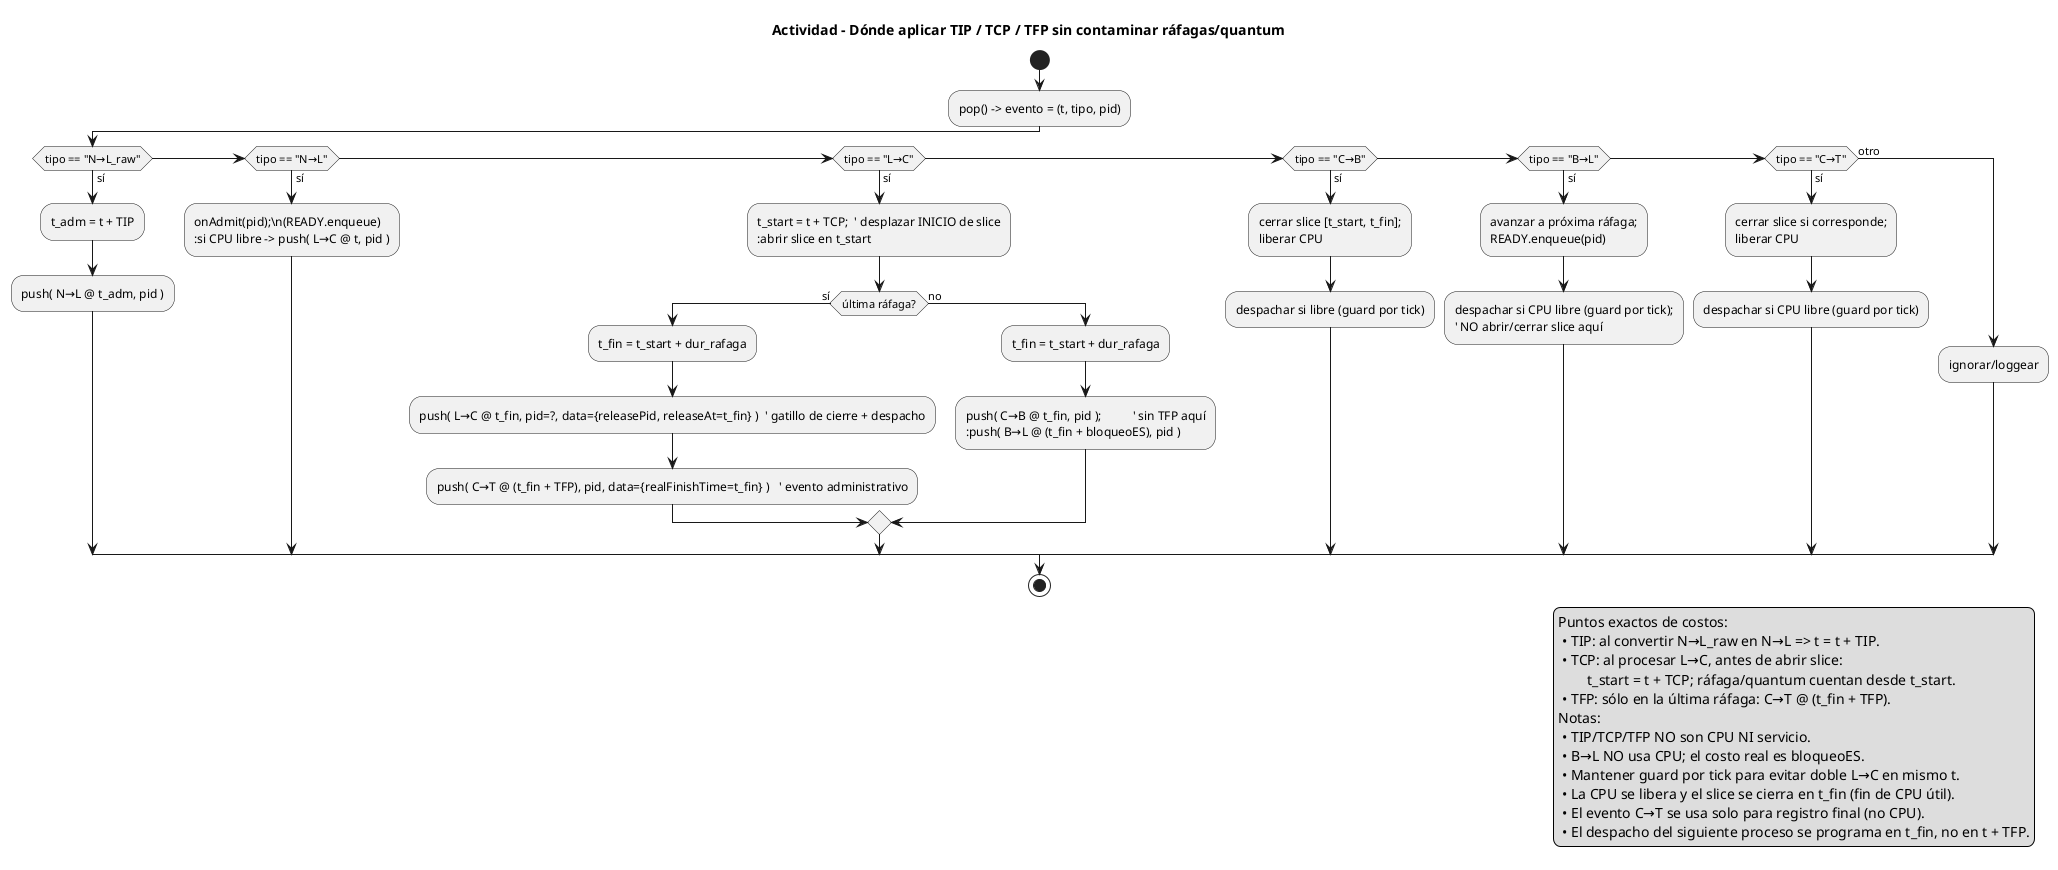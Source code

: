 @startuml 05-actividad-costos
title Actividad – Dónde aplicar TIP / TCP / TFP sin contaminar ráfagas/quantum

start
:pop() -> evento = (t, tipo, pid);

if (tipo == "N→L_raw") then (sí)
  :t_adm = t + TIP;
  :push( N→L @ t_adm, pid );
elseif (tipo == "N→L") then (sí)
  :onAdmit(pid);\n(READY.enqueue)
  :si CPU libre -> push( L→C @ t, pid );
elseif (tipo == "L→C") then (sí)
  :t_start = t + TCP;  ' desplazar INICIO de slice
  :abrir slice en t_start;
  if (última ráfaga?) then (sí)
    :t_fin = t_start + dur_rafaga;
    :push( L→C @ t_fin, pid=?, data={releasePid, releaseAt=t_fin} )  ' gatillo de cierre + despacho;
    :push( C→T @ (t_fin + TFP), pid, data={realFinishTime=t_fin} )   ' evento administrativo;
  else (no)
    :t_fin = t_start + dur_rafaga;
    :push( C→B @ t_fin, pid );          ' sin TFP aquí
    :push( B→L @ (t_fin + bloqueoES), pid );
  endif
elseif (tipo == "C→B") then (sí)
  :cerrar slice [t_start, t_fin];\nliberar CPU;
  :despachar si libre (guard por tick);
elseif (tipo == "B→L") then (sí)
  :avanzar a próxima ráfaga;\nREADY.enqueue(pid);
  :despachar si CPU libre (guard por tick);\n' NO abrir/cerrar slice aquí;
elseif (tipo == "C→T") then (sí)
  :cerrar slice si corresponde;\nliberar CPU;
  :despachar si CPU libre (guard por tick);
else (otro)
  :ignorar/loggear;
endif

stop

legend right
  Puntos exactos de costos:
   • TIP: al convertir N→L_raw en N→L => t = t + TIP.
   • TCP: al procesar L→C, antes de abrir slice:
          t_start = t + TCP; ráfaga/quantum cuentan desde t_start.
   • TFP: sólo en la última ráfaga: C→T @ (t_fin + TFP).
  Notas:
   • TIP/TCP/TFP NO son CPU NI servicio.
   • B→L NO usa CPU; el costo real es bloqueoES.
   • Mantener guard por tick para evitar doble L→C en mismo t.
   • La CPU se libera y el slice se cierra en t_fin (fin de CPU útil).
   • El evento C→T se usa solo para registro final (no CPU).
   • El despacho del siguiente proceso se programa en t_fin, no en t + TFP.
endlegend
@enduml
